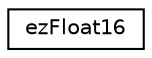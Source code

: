 digraph "Graphical Class Hierarchy"
{
 // LATEX_PDF_SIZE
  edge [fontname="Helvetica",fontsize="10",labelfontname="Helvetica",labelfontsize="10"];
  node [fontname="Helvetica",fontsize="10",shape=record];
  rankdir="LR";
  Node0 [label="ezFloat16",height=0.2,width=0.4,color="black", fillcolor="white", style="filled",URL="$d7/dca/classez_float16.htm",tooltip="A 16 bit IEEE float class. Often called \"half\"."];
}

